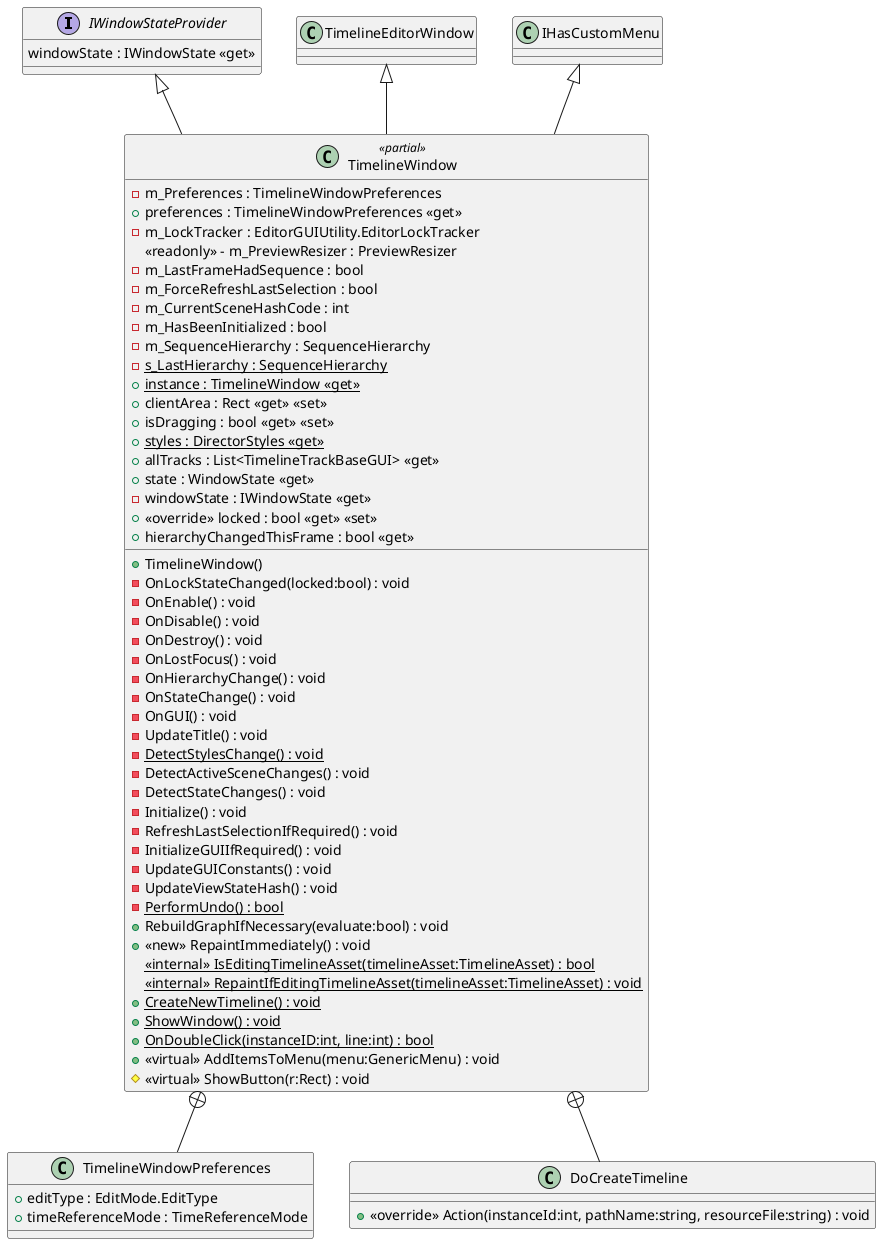 @startuml
interface IWindowStateProvider {
    windowState : IWindowState <<get>>
}
class TimelineWindow <<partial>> {
    - m_Preferences : TimelineWindowPreferences
    + preferences : TimelineWindowPreferences <<get>>
    - m_LockTracker : EditorGUIUtility.EditorLockTracker
    <<readonly>> - m_PreviewResizer : PreviewResizer
    - m_LastFrameHadSequence : bool
    - m_ForceRefreshLastSelection : bool
    - m_CurrentSceneHashCode : int
    - m_HasBeenInitialized : bool
    - m_SequenceHierarchy : SequenceHierarchy
    {static} - s_LastHierarchy : SequenceHierarchy
    + {static} instance : TimelineWindow <<get>>
    + clientArea : Rect <<get>> <<set>>
    + isDragging : bool <<get>> <<set>>
    + {static} styles : DirectorStyles <<get>>
    + allTracks : List<TimelineTrackBaseGUI> <<get>>
    + state : WindowState <<get>>
    - windowState : IWindowState <<get>>
    + <<override>> locked : bool <<get>> <<set>>
    + hierarchyChangedThisFrame : bool <<get>>
    + TimelineWindow()
    - OnLockStateChanged(locked:bool) : void
    - OnEnable() : void
    - OnDisable() : void
    - OnDestroy() : void
    - OnLostFocus() : void
    - OnHierarchyChange() : void
    - OnStateChange() : void
    - OnGUI() : void
    - UpdateTitle() : void
    {static} - DetectStylesChange() : void
    - DetectActiveSceneChanges() : void
    - DetectStateChanges() : void
    - Initialize() : void
    - RefreshLastSelectionIfRequired() : void
    - InitializeGUIIfRequired() : void
    - UpdateGUIConstants() : void
    - UpdateViewStateHash() : void
    {static} - PerformUndo() : bool
    + RebuildGraphIfNecessary(evaluate:bool) : void
    + <<new>> RepaintImmediately() : void
    <<internal>> {static} IsEditingTimelineAsset(timelineAsset:TimelineAsset) : bool
    <<internal>> {static} RepaintIfEditingTimelineAsset(timelineAsset:TimelineAsset) : void
    + {static} CreateNewTimeline() : void
    + {static} ShowWindow() : void
    + {static} OnDoubleClick(instanceID:int, line:int) : bool
    + <<virtual>> AddItemsToMenu(menu:GenericMenu) : void
    # <<virtual>> ShowButton(r:Rect) : void
}
class TimelineWindowPreferences {
    + editType : EditMode.EditType
    + timeReferenceMode : TimeReferenceMode
}
class DoCreateTimeline {
    + <<override>> Action(instanceId:int, pathName:string, resourceFile:string) : void
}
TimelineEditorWindow <|-- TimelineWindow
IHasCustomMenu <|-- TimelineWindow
IWindowStateProvider <|-- TimelineWindow
TimelineWindow +-- TimelineWindowPreferences
TimelineWindow +-- DoCreateTimeline
@enduml
